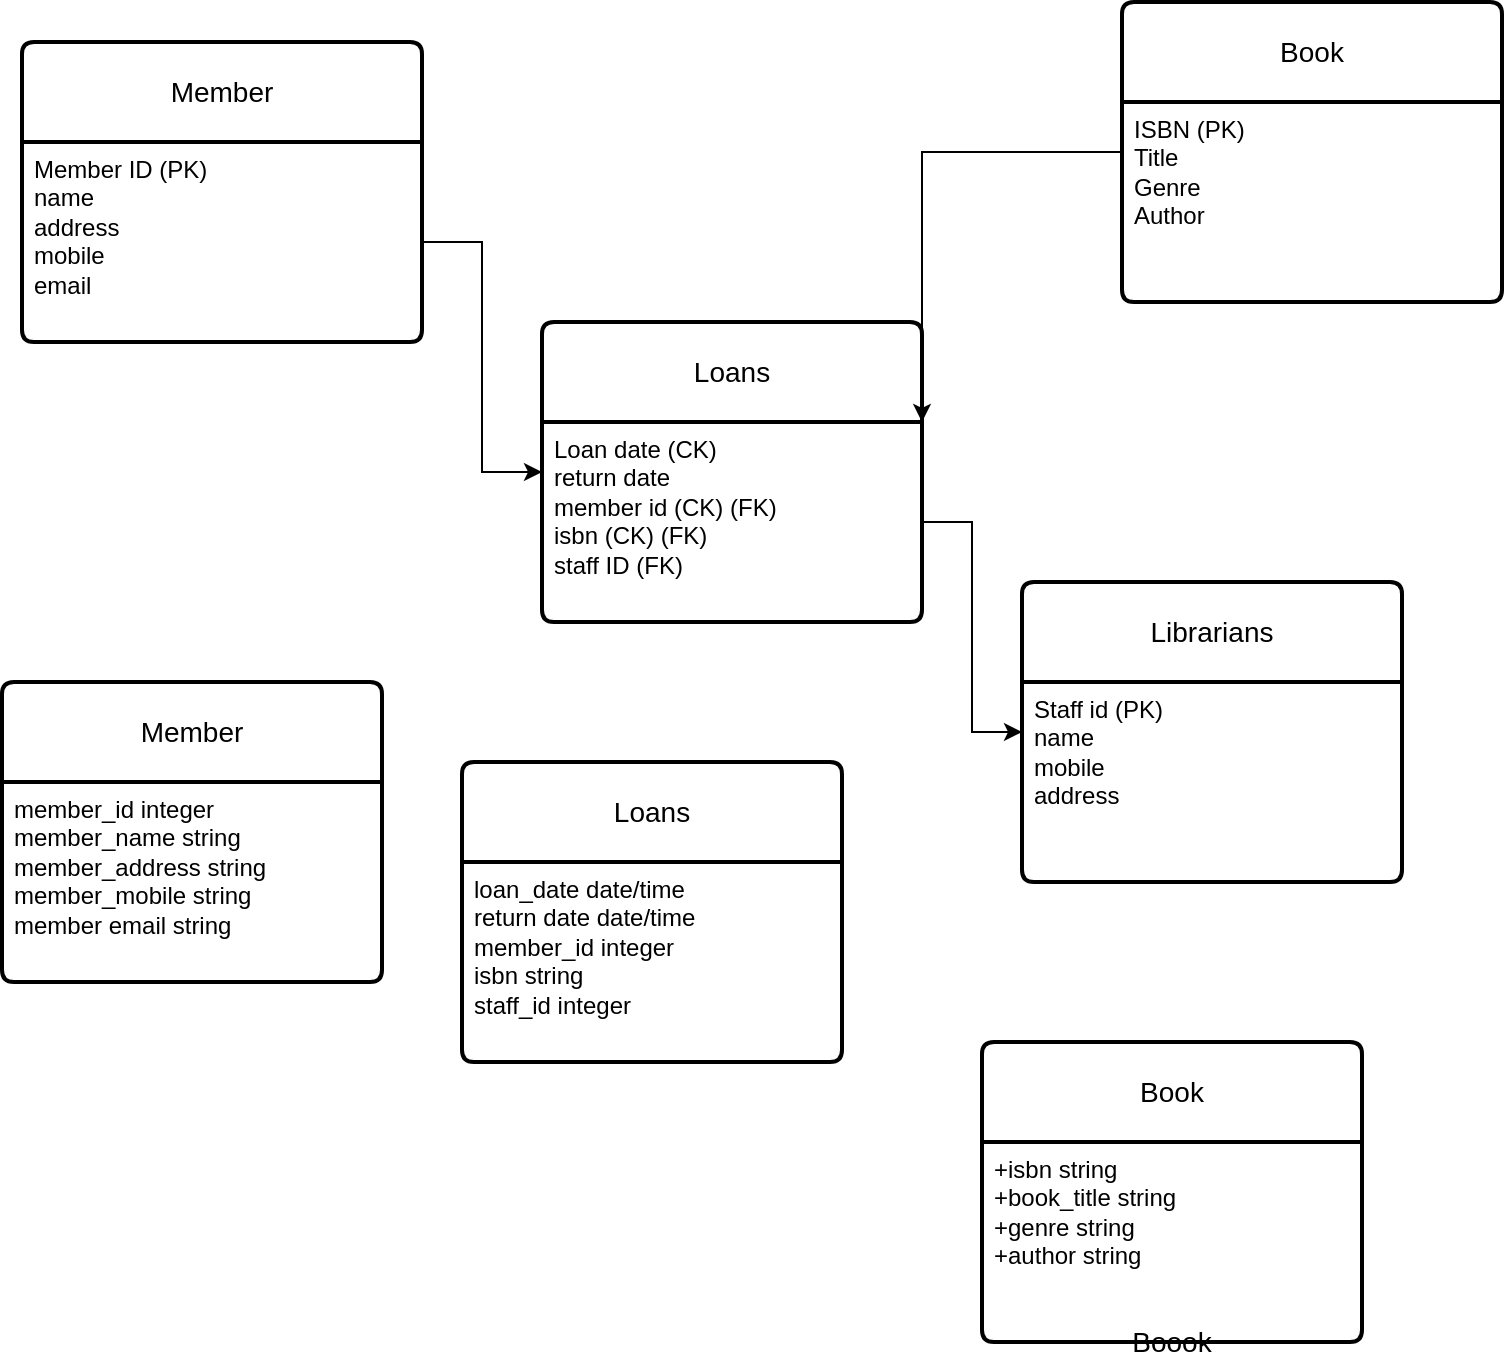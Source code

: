 <mxfile version="24.4.9" type="github">
  <diagram name="Page-1" id="Ln7dWAybLOrNNRmTtekH">
    <mxGraphModel dx="1063" dy="1826" grid="1" gridSize="10" guides="1" tooltips="1" connect="1" arrows="1" fold="1" page="1" pageScale="1" pageWidth="827" pageHeight="1169" math="0" shadow="0">
      <root>
        <mxCell id="0" />
        <mxCell id="1" parent="0" />
        <mxCell id="VhYzwTwejtBj_856slbG-14" value="Member" style="swimlane;childLayout=stackLayout;horizontal=1;startSize=50;horizontalStack=0;rounded=1;fontSize=14;fontStyle=0;strokeWidth=2;resizeParent=0;resizeLast=1;shadow=0;dashed=0;align=center;arcSize=4;whiteSpace=wrap;html=1;" vertex="1" parent="1">
          <mxGeometry x="70" y="-690" width="200" height="150" as="geometry" />
        </mxCell>
        <mxCell id="VhYzwTwejtBj_856slbG-15" value="Member ID (PK)&lt;div&gt;name&lt;/div&gt;&lt;div&gt;address&lt;/div&gt;&lt;div&gt;mobile&amp;nbsp;&lt;/div&gt;&lt;div&gt;email&lt;/div&gt;" style="align=left;strokeColor=none;fillColor=none;spacingLeft=4;fontSize=12;verticalAlign=top;resizable=0;rotatable=0;part=1;html=1;" vertex="1" parent="VhYzwTwejtBj_856slbG-14">
          <mxGeometry y="50" width="200" height="100" as="geometry" />
        </mxCell>
        <mxCell id="VhYzwTwejtBj_856slbG-21" value="Loans" style="swimlane;childLayout=stackLayout;horizontal=1;startSize=50;horizontalStack=0;rounded=1;fontSize=14;fontStyle=0;strokeWidth=2;resizeParent=0;resizeLast=1;shadow=0;dashed=0;align=center;arcSize=4;whiteSpace=wrap;html=1;" vertex="1" parent="1">
          <mxGeometry x="330" y="-550" width="190" height="150" as="geometry" />
        </mxCell>
        <mxCell id="VhYzwTwejtBj_856slbG-22" value="Loan date (CK)&lt;div&gt;return date&lt;/div&gt;&lt;div&gt;member id (CK) (FK)&lt;/div&gt;&lt;div&gt;isbn&amp;nbsp;&lt;span style=&quot;background-color: initial;&quot;&gt;(CK) (FK)&lt;/span&gt;&lt;/div&gt;&lt;div&gt;staff ID (FK)&lt;/div&gt;" style="align=left;strokeColor=none;fillColor=none;spacingLeft=4;fontSize=12;verticalAlign=top;resizable=0;rotatable=0;part=1;html=1;" vertex="1" parent="VhYzwTwejtBj_856slbG-21">
          <mxGeometry y="50" width="190" height="100" as="geometry" />
        </mxCell>
        <mxCell id="VhYzwTwejtBj_856slbG-33" style="edgeStyle=orthogonalEdgeStyle;rounded=0;orthogonalLoop=1;jettySize=auto;html=1;entryX=1;entryY=0;entryDx=0;entryDy=0;" edge="1" parent="1" source="VhYzwTwejtBj_856slbG-25" target="VhYzwTwejtBj_856slbG-22">
          <mxGeometry relative="1" as="geometry" />
        </mxCell>
        <mxCell id="VhYzwTwejtBj_856slbG-25" value="Book" style="swimlane;childLayout=stackLayout;horizontal=1;startSize=50;horizontalStack=0;rounded=1;fontSize=14;fontStyle=0;strokeWidth=2;resizeParent=0;resizeLast=1;shadow=0;dashed=0;align=center;arcSize=4;whiteSpace=wrap;html=1;" vertex="1" parent="1">
          <mxGeometry x="620" y="-710" width="190" height="150" as="geometry" />
        </mxCell>
        <mxCell id="VhYzwTwejtBj_856slbG-26" value="ISBN (PK)&lt;div&gt;Title&lt;/div&gt;&lt;div&gt;Genre&lt;/div&gt;&lt;div&gt;Author&amp;nbsp;&lt;/div&gt;" style="align=left;strokeColor=none;fillColor=none;spacingLeft=4;fontSize=12;verticalAlign=top;resizable=0;rotatable=0;part=1;html=1;" vertex="1" parent="VhYzwTwejtBj_856slbG-25">
          <mxGeometry y="50" width="190" height="100" as="geometry" />
        </mxCell>
        <mxCell id="VhYzwTwejtBj_856slbG-28" value="Librarians" style="swimlane;childLayout=stackLayout;horizontal=1;startSize=50;horizontalStack=0;rounded=1;fontSize=14;fontStyle=0;strokeWidth=2;resizeParent=0;resizeLast=1;shadow=0;dashed=0;align=center;arcSize=4;whiteSpace=wrap;html=1;" vertex="1" parent="1">
          <mxGeometry x="570" y="-420" width="190" height="150" as="geometry" />
        </mxCell>
        <mxCell id="VhYzwTwejtBj_856slbG-29" value="Staff id (PK)&lt;div&gt;name&lt;/div&gt;&lt;div&gt;mobile&lt;/div&gt;&lt;div&gt;address&lt;/div&gt;&lt;div&gt;&lt;br&gt;&lt;/div&gt;" style="align=left;strokeColor=none;fillColor=none;spacingLeft=4;fontSize=12;verticalAlign=top;resizable=0;rotatable=0;part=1;html=1;" vertex="1" parent="VhYzwTwejtBj_856slbG-28">
          <mxGeometry y="50" width="190" height="100" as="geometry" />
        </mxCell>
        <mxCell id="VhYzwTwejtBj_856slbG-30" value="Member" style="swimlane;childLayout=stackLayout;horizontal=1;startSize=50;horizontalStack=0;rounded=1;fontSize=14;fontStyle=0;strokeWidth=2;resizeParent=0;resizeLast=1;shadow=0;dashed=0;align=center;arcSize=4;whiteSpace=wrap;html=1;" vertex="1" parent="1">
          <mxGeometry x="60" y="-370" width="190" height="150" as="geometry" />
        </mxCell>
        <mxCell id="VhYzwTwejtBj_856slbG-31" value="member_id integer&lt;div&gt;member_name string&lt;/div&gt;&lt;div&gt;member_address string&lt;/div&gt;&lt;div&gt;member_mobile string&amp;nbsp;&lt;/div&gt;&lt;div&gt;member email string&amp;nbsp;&lt;/div&gt;" style="align=left;strokeColor=none;fillColor=none;spacingLeft=4;fontSize=12;verticalAlign=top;resizable=0;rotatable=0;part=1;html=1;" vertex="1" parent="VhYzwTwejtBj_856slbG-30">
          <mxGeometry y="50" width="190" height="100" as="geometry" />
        </mxCell>
        <mxCell id="VhYzwTwejtBj_856slbG-32" style="edgeStyle=orthogonalEdgeStyle;rounded=0;orthogonalLoop=1;jettySize=auto;html=1;entryX=0;entryY=0.25;entryDx=0;entryDy=0;" edge="1" parent="1" source="VhYzwTwejtBj_856slbG-15" target="VhYzwTwejtBj_856slbG-22">
          <mxGeometry relative="1" as="geometry" />
        </mxCell>
        <mxCell id="VhYzwTwejtBj_856slbG-34" style="edgeStyle=orthogonalEdgeStyle;rounded=0;orthogonalLoop=1;jettySize=auto;html=1;entryX=0;entryY=0.25;entryDx=0;entryDy=0;" edge="1" parent="1" source="VhYzwTwejtBj_856slbG-22" target="VhYzwTwejtBj_856slbG-29">
          <mxGeometry relative="1" as="geometry" />
        </mxCell>
        <mxCell id="VhYzwTwejtBj_856slbG-36" value="Loans" style="swimlane;childLayout=stackLayout;horizontal=1;startSize=50;horizontalStack=0;rounded=1;fontSize=14;fontStyle=0;strokeWidth=2;resizeParent=0;resizeLast=1;shadow=0;dashed=0;align=center;arcSize=4;whiteSpace=wrap;html=1;" vertex="1" parent="1">
          <mxGeometry x="290" y="-330" width="190" height="150" as="geometry" />
        </mxCell>
        <mxCell id="VhYzwTwejtBj_856slbG-37" value="loan_date date/time&lt;div&gt;return date date/time&lt;/div&gt;&lt;div&gt;member_id integer&lt;/div&gt;&lt;div&gt;isbn string&lt;/div&gt;&lt;div&gt;staff_id integer&lt;/div&gt;" style="align=left;strokeColor=none;fillColor=none;spacingLeft=4;fontSize=12;verticalAlign=top;resizable=0;rotatable=0;part=1;html=1;" vertex="1" parent="VhYzwTwejtBj_856slbG-36">
          <mxGeometry y="50" width="190" height="100" as="geometry" />
        </mxCell>
        <mxCell id="VhYzwTwejtBj_856slbG-39" value="Book" style="swimlane;childLayout=stackLayout;horizontal=1;startSize=50;horizontalStack=0;rounded=1;fontSize=14;fontStyle=0;strokeWidth=2;resizeParent=0;resizeLast=1;shadow=0;dashed=0;align=center;arcSize=4;whiteSpace=wrap;html=1;" vertex="1" parent="1">
          <mxGeometry x="550" y="-190" width="190" height="150" as="geometry" />
        </mxCell>
        <mxCell id="VhYzwTwejtBj_856slbG-40" value="+isbn string&lt;div&gt;+book_title string&lt;/div&gt;&lt;div&gt;+genre string&lt;/div&gt;&lt;div&gt;+author string&amp;nbsp;&lt;/div&gt;" style="align=left;strokeColor=none;fillColor=none;spacingLeft=4;fontSize=12;verticalAlign=top;resizable=0;rotatable=0;part=1;html=1;" vertex="1" parent="VhYzwTwejtBj_856slbG-39">
          <mxGeometry y="50" width="190" height="100" as="geometry" />
        </mxCell>
        <mxCell id="VhYzwTwejtBj_856slbG-41" value="Boook" style="swimlane;childLayout=stackLayout;horizontal=1;startSize=50;horizontalStack=0;rounded=1;fontSize=14;fontStyle=0;strokeWidth=2;resizeParent=0;resizeLast=1;shadow=0;dashed=0;align=center;arcSize=4;whiteSpace=wrap;html=1;" vertex="1" parent="VhYzwTwejtBj_856slbG-39">
          <mxGeometry y="150" width="190" as="geometry" />
        </mxCell>
      </root>
    </mxGraphModel>
  </diagram>
</mxfile>
